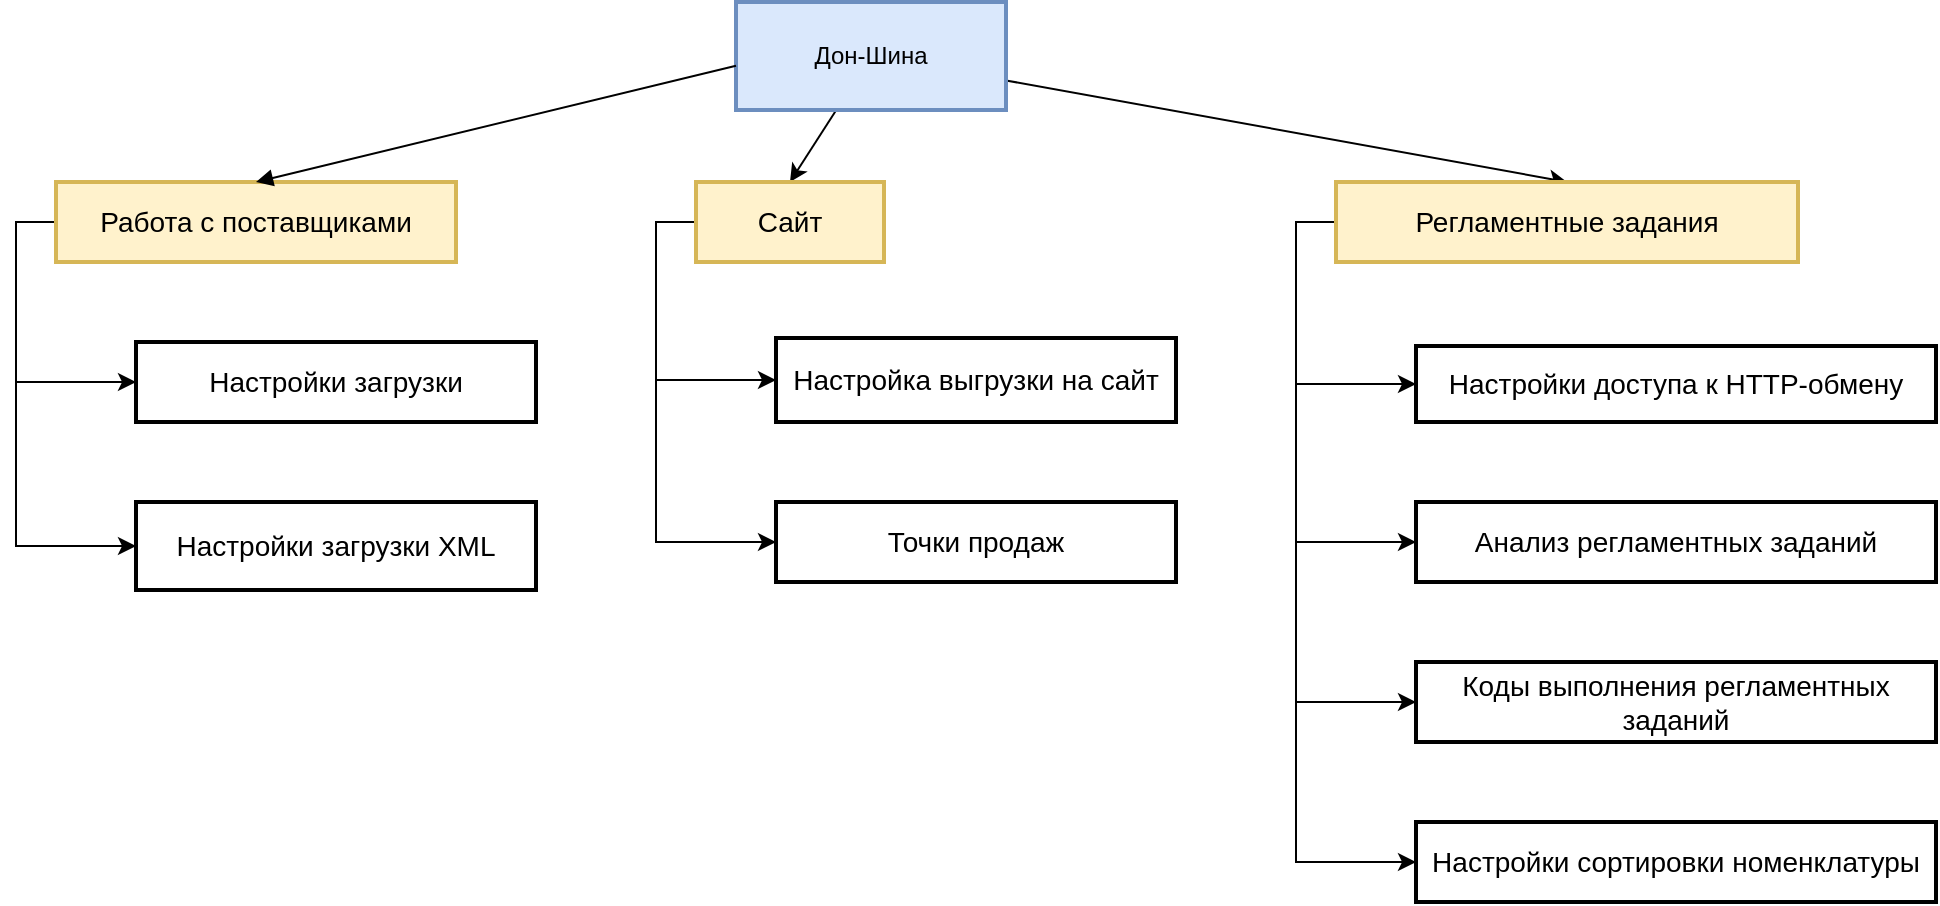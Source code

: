 <mxfile version="28.2.8" pages="2">
  <diagram name="Дон-Шина" id="wi7j1Zr6GvYFjA8v8w2t">
    <mxGraphModel dx="2199" dy="744" grid="1" gridSize="10" guides="1" tooltips="1" connect="1" arrows="1" fold="1" page="1" pageScale="1" pageWidth="827" pageHeight="1169" math="0" shadow="0">
      <root>
        <mxCell id="0" />
        <mxCell id="1" parent="0" />
        <mxCell id="RQQ3WJigJ5AB5Mvb7kZl-36" style="rounded=0;orthogonalLoop=1;jettySize=auto;html=1;entryX=0.5;entryY=0;entryDx=0;entryDy=0;" parent="1" source="RQQ3WJigJ5AB5Mvb7kZl-2" target="RQQ3WJigJ5AB5Mvb7kZl-5" edge="1">
          <mxGeometry relative="1" as="geometry" />
        </mxCell>
        <mxCell id="RQQ3WJigJ5AB5Mvb7kZl-37" style="rounded=0;orthogonalLoop=1;jettySize=auto;html=1;entryX=0.5;entryY=0;entryDx=0;entryDy=0;" parent="1" source="RQQ3WJigJ5AB5Mvb7kZl-2" target="RQQ3WJigJ5AB5Mvb7kZl-4" edge="1">
          <mxGeometry relative="1" as="geometry" />
        </mxCell>
        <mxCell id="RQQ3WJigJ5AB5Mvb7kZl-2" value="Дон-Шина" style="whiteSpace=wrap;strokeWidth=2;fillColor=#dae8fc;strokeColor=#6c8ebf;" parent="1" vertex="1">
          <mxGeometry x="-20" y="70" width="135" height="54" as="geometry" />
        </mxCell>
        <mxCell id="RQQ3WJigJ5AB5Mvb7kZl-28" style="edgeStyle=orthogonalEdgeStyle;rounded=0;orthogonalLoop=1;jettySize=auto;html=1;entryX=0;entryY=0.5;entryDx=0;entryDy=0;exitX=0;exitY=0.5;exitDx=0;exitDy=0;" parent="1" source="RQQ3WJigJ5AB5Mvb7kZl-3" target="RQQ3WJigJ5AB5Mvb7kZl-6" edge="1">
          <mxGeometry relative="1" as="geometry" />
        </mxCell>
        <mxCell id="RQQ3WJigJ5AB5Mvb7kZl-29" style="edgeStyle=orthogonalEdgeStyle;rounded=0;orthogonalLoop=1;jettySize=auto;html=1;entryX=0;entryY=0.5;entryDx=0;entryDy=0;exitX=0;exitY=0.5;exitDx=0;exitDy=0;" parent="1" source="RQQ3WJigJ5AB5Mvb7kZl-3" target="RQQ3WJigJ5AB5Mvb7kZl-7" edge="1">
          <mxGeometry relative="1" as="geometry" />
        </mxCell>
        <UserObject label="Работа с поставщиками" link="data:page/id,d4vUXniRH21uh6J9dGe6" id="RQQ3WJigJ5AB5Mvb7kZl-3">
          <mxCell style="whiteSpace=wrap;strokeWidth=2;fillColor=#fff2cc;strokeColor=#d6b656;fontSize=14;" parent="1" vertex="1">
            <mxGeometry x="-360" y="160" width="200" height="40" as="geometry" />
          </mxCell>
        </UserObject>
        <mxCell id="RQQ3WJigJ5AB5Mvb7kZl-30" style="edgeStyle=orthogonalEdgeStyle;rounded=0;orthogonalLoop=1;jettySize=auto;html=1;entryX=0;entryY=0.5;entryDx=0;entryDy=0;exitX=0;exitY=0.5;exitDx=0;exitDy=0;" parent="1" source="RQQ3WJigJ5AB5Mvb7kZl-4" target="RQQ3WJigJ5AB5Mvb7kZl-8" edge="1">
          <mxGeometry relative="1" as="geometry" />
        </mxCell>
        <mxCell id="RQQ3WJigJ5AB5Mvb7kZl-31" style="edgeStyle=orthogonalEdgeStyle;rounded=0;orthogonalLoop=1;jettySize=auto;html=1;entryX=0;entryY=0.5;entryDx=0;entryDy=0;exitX=0;exitY=0.5;exitDx=0;exitDy=0;" parent="1" source="RQQ3WJigJ5AB5Mvb7kZl-4" target="RQQ3WJigJ5AB5Mvb7kZl-9" edge="1">
          <mxGeometry relative="1" as="geometry" />
        </mxCell>
        <mxCell id="RQQ3WJigJ5AB5Mvb7kZl-4" value="Сайт" style="whiteSpace=wrap;strokeWidth=2;fillColor=#fff2cc;strokeColor=#d6b656;fontSize=14;" parent="1" vertex="1">
          <mxGeometry x="-40" y="160" width="94" height="40" as="geometry" />
        </mxCell>
        <mxCell id="RQQ3WJigJ5AB5Mvb7kZl-32" style="edgeStyle=orthogonalEdgeStyle;rounded=0;orthogonalLoop=1;jettySize=auto;html=1;entryX=0;entryY=0.5;entryDx=0;entryDy=0;exitX=0;exitY=0.5;exitDx=0;exitDy=0;" parent="1" source="RQQ3WJigJ5AB5Mvb7kZl-5" target="RQQ3WJigJ5AB5Mvb7kZl-10" edge="1">
          <mxGeometry relative="1" as="geometry" />
        </mxCell>
        <mxCell id="RQQ3WJigJ5AB5Mvb7kZl-33" style="edgeStyle=orthogonalEdgeStyle;rounded=0;orthogonalLoop=1;jettySize=auto;html=1;entryX=0;entryY=0.5;entryDx=0;entryDy=0;exitX=0;exitY=0.5;exitDx=0;exitDy=0;" parent="1" source="RQQ3WJigJ5AB5Mvb7kZl-5" target="RQQ3WJigJ5AB5Mvb7kZl-11" edge="1">
          <mxGeometry relative="1" as="geometry" />
        </mxCell>
        <mxCell id="RQQ3WJigJ5AB5Mvb7kZl-34" style="edgeStyle=orthogonalEdgeStyle;rounded=0;orthogonalLoop=1;jettySize=auto;html=1;entryX=0;entryY=0.5;entryDx=0;entryDy=0;exitX=0;exitY=0.5;exitDx=0;exitDy=0;" parent="1" source="RQQ3WJigJ5AB5Mvb7kZl-5" target="RQQ3WJigJ5AB5Mvb7kZl-12" edge="1">
          <mxGeometry relative="1" as="geometry" />
        </mxCell>
        <mxCell id="RQQ3WJigJ5AB5Mvb7kZl-35" style="edgeStyle=orthogonalEdgeStyle;rounded=0;orthogonalLoop=1;jettySize=auto;html=1;entryX=0;entryY=0.5;entryDx=0;entryDy=0;exitX=0;exitY=0.5;exitDx=0;exitDy=0;" parent="1" source="RQQ3WJigJ5AB5Mvb7kZl-5" target="RQQ3WJigJ5AB5Mvb7kZl-13" edge="1">
          <mxGeometry relative="1" as="geometry" />
        </mxCell>
        <mxCell id="RQQ3WJigJ5AB5Mvb7kZl-5" value="Регламентные задания" style="whiteSpace=wrap;strokeWidth=2;fillColor=#fff2cc;strokeColor=#d6b656;fontSize=14;" parent="1" vertex="1">
          <mxGeometry x="280" y="160" width="231" height="40" as="geometry" />
        </mxCell>
        <mxCell id="RQQ3WJigJ5AB5Mvb7kZl-6" value="Настройки загрузки" style="whiteSpace=wrap;strokeWidth=2;fontSize=14;" parent="1" vertex="1">
          <mxGeometry x="-320" y="240" width="200" height="40" as="geometry" />
        </mxCell>
        <mxCell id="RQQ3WJigJ5AB5Mvb7kZl-7" value="Настройки загрузки XML" style="whiteSpace=wrap;strokeWidth=2;fontSize=14;" parent="1" vertex="1">
          <mxGeometry x="-320" y="320" width="200" height="44" as="geometry" />
        </mxCell>
        <mxCell id="RQQ3WJigJ5AB5Mvb7kZl-8" value="Настройка выгрузки на сайт" style="whiteSpace=wrap;strokeWidth=2;fontSize=14;" parent="1" vertex="1">
          <mxGeometry y="238" width="200" height="42" as="geometry" />
        </mxCell>
        <mxCell id="RQQ3WJigJ5AB5Mvb7kZl-9" value="Точки продаж" style="whiteSpace=wrap;strokeWidth=2;fontSize=14;" parent="1" vertex="1">
          <mxGeometry y="320" width="200" height="40" as="geometry" />
        </mxCell>
        <mxCell id="RQQ3WJigJ5AB5Mvb7kZl-10" value="Настройки доступа к HTTP-обмену" style="whiteSpace=wrap;strokeWidth=2;fontSize=14;" parent="1" vertex="1">
          <mxGeometry x="320" y="242" width="260" height="38" as="geometry" />
        </mxCell>
        <mxCell id="RQQ3WJigJ5AB5Mvb7kZl-11" value="Анализ регламентных заданий" style="whiteSpace=wrap;strokeWidth=2;fontSize=14;" parent="1" vertex="1">
          <mxGeometry x="320" y="320" width="260" height="40" as="geometry" />
        </mxCell>
        <mxCell id="RQQ3WJigJ5AB5Mvb7kZl-12" value="Коды выполнения регламентных заданий" style="whiteSpace=wrap;strokeWidth=2;fontSize=14;" parent="1" vertex="1">
          <mxGeometry x="320" y="400" width="260" height="40" as="geometry" />
        </mxCell>
        <mxCell id="RQQ3WJigJ5AB5Mvb7kZl-13" value="Настройки сортировки номенклатуры" style="whiteSpace=wrap;strokeWidth=2;fontSize=14;" parent="1" vertex="1">
          <mxGeometry x="320" y="480" width="260" height="40" as="geometry" />
        </mxCell>
        <mxCell id="RQQ3WJigJ5AB5Mvb7kZl-14" value="" style="startArrow=none;endArrow=block;exitX=0;exitY=0.59;entryX=0.5;entryY=0;rounded=0;" parent="1" source="RQQ3WJigJ5AB5Mvb7kZl-2" target="RQQ3WJigJ5AB5Mvb7kZl-3" edge="1">
          <mxGeometry relative="1" as="geometry" />
        </mxCell>
      </root>
    </mxGraphModel>
  </diagram>
  <diagram id="d4vUXniRH21uh6J9dGe6" name="Работа с поставщиками">
    <mxGraphModel dx="1307" dy="1878" grid="1" gridSize="17" guides="1" tooltips="1" connect="1" arrows="1" fold="1" page="1" pageScale="1" pageWidth="827" pageHeight="1169" math="0" shadow="0">
      <root>
        <mxCell id="0" />
        <mxCell id="1" parent="0" />
        <mxCell id="rTLj8T8jWH6znEM1Hh0g-1" value="Работа с поставщиками" style="whiteSpace=wrap;strokeWidth=2;fillColor=#fff2cc;strokeColor=#d6b656;fontSize=26;fontStyle=1" vertex="1" parent="1">
          <mxGeometry x="1688" y="-40" width="380" height="40" as="geometry" />
        </mxCell>
        <mxCell id="L4FFusNpEaRzpc_e0NBY-71" value="&lt;&lt;Справочник&gt;&gt;&#xa;НастройкиЗагрузки" style="swimlane;fontStyle=1;align=center;verticalAlign=top;childLayout=stackLayout;horizontal=1;startSize=39.097;horizontalStack=0;resizeParent=1;resizeParentMax=0;resizeLast=0;collapsible=0;marginBottom=0;" vertex="1" parent="1">
          <mxGeometry x="1280" y="102" width="403" height="806.097" as="geometry" />
        </mxCell>
        <mxCell id="L4FFusNpEaRzpc_e0NBY-72" value="+Склад: СправочникСсылка.Склады []" style="text;strokeColor=none;fillColor=none;align=left;verticalAlign=top;spacingLeft=4;spacingRight=4;overflow=hidden;rotatable=0;points=[[0,0.5],[1,0.5]];portConstraint=eastwest;" vertex="1" parent="L4FFusNpEaRzpc_e0NBY-71">
          <mxGeometry y="39.097" width="403" height="26" as="geometry" />
        </mxCell>
        <mxCell id="L4FFusNpEaRzpc_e0NBY-73" value="+НазваниеЛиста: Строка []" style="text;strokeColor=none;fillColor=none;align=left;verticalAlign=top;spacingLeft=4;spacingRight=4;overflow=hidden;rotatable=0;points=[[0,0.5],[1,0.5]];portConstraint=eastwest;" vertex="1" parent="L4FFusNpEaRzpc_e0NBY-71">
          <mxGeometry y="65.097" width="403" height="26" as="geometry" />
        </mxCell>
        <mxCell id="L4FFusNpEaRzpc_e0NBY-74" value="+НомерПервойСтроки: Строка, Число []" style="text;strokeColor=none;fillColor=none;align=left;verticalAlign=top;spacingLeft=4;spacingRight=4;overflow=hidden;rotatable=0;points=[[0,0.5],[1,0.5]];portConstraint=eastwest;" vertex="1" parent="L4FFusNpEaRzpc_e0NBY-71">
          <mxGeometry y="91.097" width="403" height="26" as="geometry" />
        </mxCell>
        <mxCell id="L4FFusNpEaRzpc_e0NBY-75" value="+Поставщик: СправочникСсылка.Партнеры []" style="text;strokeColor=none;fillColor=none;align=left;verticalAlign=top;spacingLeft=4;spacingRight=4;overflow=hidden;rotatable=0;points=[[0,0.5],[1,0.5]];portConstraint=eastwest;" vertex="1" parent="L4FFusNpEaRzpc_e0NBY-71">
          <mxGeometry y="117.097" width="403" height="26" as="geometry" />
        </mxCell>
        <mxCell id="L4FFusNpEaRzpc_e0NBY-76" value="+ПроцентКомиссии: Число []" style="text;strokeColor=none;fillColor=none;align=left;verticalAlign=top;spacingLeft=4;spacingRight=4;overflow=hidden;rotatable=0;points=[[0,0.5],[1,0.5]];portConstraint=eastwest;" vertex="1" parent="L4FFusNpEaRzpc_e0NBY-71">
          <mxGeometry y="143.097" width="403" height="26" as="geometry" />
        </mxCell>
        <mxCell id="L4FFusNpEaRzpc_e0NBY-77" value="+ПроцентНаценки: Число []" style="text;strokeColor=none;fillColor=none;align=left;verticalAlign=top;spacingLeft=4;spacingRight=4;overflow=hidden;rotatable=0;points=[[0,0.5],[1,0.5]];portConstraint=eastwest;" vertex="1" parent="L4FFusNpEaRzpc_e0NBY-71">
          <mxGeometry y="169.097" width="403" height="26" as="geometry" />
        </mxCell>
        <mxCell id="L4FFusNpEaRzpc_e0NBY-78" value="+НаименованиеК: Строка, Число []" style="text;strokeColor=none;fillColor=none;align=left;verticalAlign=top;spacingLeft=4;spacingRight=4;overflow=hidden;rotatable=0;points=[[0,0.5],[1,0.5]];portConstraint=eastwest;" vertex="1" parent="L4FFusNpEaRzpc_e0NBY-71">
          <mxGeometry y="195.097" width="403" height="26" as="geometry" />
        </mxCell>
        <mxCell id="L4FFusNpEaRzpc_e0NBY-79" value="+КодПоставщика: Строка, Число []" style="text;strokeColor=none;fillColor=none;align=left;verticalAlign=top;spacingLeft=4;spacingRight=4;overflow=hidden;rotatable=0;points=[[0,0.5],[1,0.5]];portConstraint=eastwest;" vertex="1" parent="L4FFusNpEaRzpc_e0NBY-71">
          <mxGeometry y="221.097" width="403" height="26" as="geometry" />
        </mxCell>
        <mxCell id="L4FFusNpEaRzpc_e0NBY-80" value="+ЕдИзмерения: Строка, Число []" style="text;strokeColor=none;fillColor=none;align=left;verticalAlign=top;spacingLeft=4;spacingRight=4;overflow=hidden;rotatable=0;points=[[0,0.5],[1,0.5]];portConstraint=eastwest;" vertex="1" parent="L4FFusNpEaRzpc_e0NBY-71">
          <mxGeometry y="247.097" width="403" height="26" as="geometry" />
        </mxCell>
        <mxCell id="L4FFusNpEaRzpc_e0NBY-81" value="+Остатки: Строка, Число []" style="text;strokeColor=none;fillColor=none;align=left;verticalAlign=top;spacingLeft=4;spacingRight=4;overflow=hidden;rotatable=0;points=[[0,0.5],[1,0.5]];portConstraint=eastwest;" vertex="1" parent="L4FFusNpEaRzpc_e0NBY-71">
          <mxGeometry y="273.097" width="403" height="26" as="geometry" />
        </mxCell>
        <mxCell id="L4FFusNpEaRzpc_e0NBY-82" value="+Цены: Строка, Число []" style="text;strokeColor=none;fillColor=none;align=left;verticalAlign=top;spacingLeft=4;spacingRight=4;overflow=hidden;rotatable=0;points=[[0,0.5],[1,0.5]];portConstraint=eastwest;" vertex="1" parent="L4FFusNpEaRzpc_e0NBY-71">
          <mxGeometry y="299.097" width="403" height="26" as="geometry" />
        </mxCell>
        <mxCell id="L4FFusNpEaRzpc_e0NBY-83" value="+Диски: Булево []" style="text;strokeColor=none;fillColor=none;align=left;verticalAlign=top;spacingLeft=4;spacingRight=4;overflow=hidden;rotatable=0;points=[[0,0.5],[1,0.5]];portConstraint=eastwest;" vertex="1" parent="L4FFusNpEaRzpc_e0NBY-71">
          <mxGeometry y="325.097" width="403" height="26" as="geometry" />
        </mxCell>
        <mxCell id="L4FFusNpEaRzpc_e0NBY-84" value="+ВариантКомиссии: Вариант комиссии []" style="text;strokeColor=none;fillColor=none;align=left;verticalAlign=top;spacingLeft=4;spacingRight=4;overflow=hidden;rotatable=0;points=[[0,0.5],[1,0.5]];portConstraint=eastwest;" vertex="1" parent="L4FFusNpEaRzpc_e0NBY-71">
          <mxGeometry y="351.097" width="403" height="26" as="geometry" />
        </mxCell>
        <mxCell id="L4FFusNpEaRzpc_e0NBY-85" value="+СобиратьНазвание: Булево []" style="text;strokeColor=none;fillColor=none;align=left;verticalAlign=top;spacingLeft=4;spacingRight=4;overflow=hidden;rotatable=0;points=[[0,0.5],[1,0.5]];portConstraint=eastwest;" vertex="1" parent="L4FFusNpEaRzpc_e0NBY-71">
          <mxGeometry y="377.097" width="403" height="26" as="geometry" />
        </mxCell>
        <mxCell id="L4FFusNpEaRzpc_e0NBY-86" value="+ВидНоменклатуры: СправочникСсылка.ВидыНоменклатуры []" style="text;strokeColor=none;fillColor=none;align=left;verticalAlign=top;spacingLeft=4;spacingRight=4;overflow=hidden;rotatable=0;points=[[0,0.5],[1,0.5]];portConstraint=eastwest;" vertex="1" parent="L4FFusNpEaRzpc_e0NBY-71">
          <mxGeometry y="403.097" width="403" height="26" as="geometry" />
        </mxCell>
        <mxCell id="L4FFusNpEaRzpc_e0NBY-87" value="+КодПроизводителя: Строка, Число []" style="text;strokeColor=none;fillColor=none;align=left;verticalAlign=top;spacingLeft=4;spacingRight=4;overflow=hidden;rotatable=0;points=[[0,0.5],[1,0.5]];portConstraint=eastwest;" vertex="1" parent="L4FFusNpEaRzpc_e0NBY-71">
          <mxGeometry y="429.097" width="403" height="26" as="geometry" />
        </mxCell>
        <mxCell id="L4FFusNpEaRzpc_e0NBY-88" value="+ЦеныР: Строка, Число []" style="text;strokeColor=none;fillColor=none;align=left;verticalAlign=top;spacingLeft=4;spacingRight=4;overflow=hidden;rotatable=0;points=[[0,0.5],[1,0.5]];portConstraint=eastwest;" vertex="1" parent="L4FFusNpEaRzpc_e0NBY-71">
          <mxGeometry y="455.097" width="403" height="26" as="geometry" />
        </mxCell>
        <mxCell id="L4FFusNpEaRzpc_e0NBY-89" value="+Артикул: Строка, Число []" style="text;strokeColor=none;fillColor=none;align=left;verticalAlign=top;spacingLeft=4;spacingRight=4;overflow=hidden;rotatable=0;points=[[0,0.5],[1,0.5]];portConstraint=eastwest;" vertex="1" parent="L4FFusNpEaRzpc_e0NBY-71">
          <mxGeometry y="481.097" width="403" height="26" as="geometry" />
        </mxCell>
        <mxCell id="L4FFusNpEaRzpc_e0NBY-90" value="+СсылкаНаФайл: Строка []" style="text;strokeColor=none;fillColor=none;align=left;verticalAlign=top;spacingLeft=4;spacingRight=4;overflow=hidden;rotatable=0;points=[[0,0.5],[1,0.5]];portConstraint=eastwest;" vertex="1" parent="L4FFusNpEaRzpc_e0NBY-71">
          <mxGeometry y="507.097" width="403" height="26" as="geometry" />
        </mxCell>
        <mxCell id="L4FFusNpEaRzpc_e0NBY-91" value="+КаталогХраненияФайла: Строка []" style="text;strokeColor=none;fillColor=none;align=left;verticalAlign=top;spacingLeft=4;spacingRight=4;overflow=hidden;rotatable=0;points=[[0,0.5],[1,0.5]];portConstraint=eastwest;" vertex="1" parent="L4FFusNpEaRzpc_e0NBY-71">
          <mxGeometry y="533.097" width="403" height="26" as="geometry" />
        </mxCell>
        <mxCell id="L4FFusNpEaRzpc_e0NBY-92" value="+АдресFTP: Строка []" style="text;strokeColor=none;fillColor=none;align=left;verticalAlign=top;spacingLeft=4;spacingRight=4;overflow=hidden;rotatable=0;points=[[0,0.5],[1,0.5]];portConstraint=eastwest;" vertex="1" parent="L4FFusNpEaRzpc_e0NBY-71">
          <mxGeometry y="559.097" width="403" height="26" as="geometry" />
        </mxCell>
        <mxCell id="L4FFusNpEaRzpc_e0NBY-93" value="+ЛогинFTP: Строка []" style="text;strokeColor=none;fillColor=none;align=left;verticalAlign=top;spacingLeft=4;spacingRight=4;overflow=hidden;rotatable=0;points=[[0,0.5],[1,0.5]];portConstraint=eastwest;" vertex="1" parent="L4FFusNpEaRzpc_e0NBY-71">
          <mxGeometry y="585.097" width="403" height="26" as="geometry" />
        </mxCell>
        <mxCell id="L4FFusNpEaRzpc_e0NBY-94" value="+ПарольFTP: Строка []" style="text;strokeColor=none;fillColor=none;align=left;verticalAlign=top;spacingLeft=4;spacingRight=4;overflow=hidden;rotatable=0;points=[[0,0.5],[1,0.5]];portConstraint=eastwest;" vertex="1" parent="L4FFusNpEaRzpc_e0NBY-71">
          <mxGeometry y="611.097" width="403" height="26" as="geometry" />
        </mxCell>
        <mxCell id="L4FFusNpEaRzpc_e0NBY-95" value="+Excel: Число []" style="text;strokeColor=none;fillColor=none;align=left;verticalAlign=top;spacingLeft=4;spacingRight=4;overflow=hidden;rotatable=0;points=[[0,0.5],[1,0.5]];portConstraint=eastwest;" vertex="1" parent="L4FFusNpEaRzpc_e0NBY-71">
          <mxGeometry y="637.097" width="403" height="26" as="geometry" />
        </mxCell>
        <mxCell id="L4FFusNpEaRzpc_e0NBY-96" value="+ИДПарсера: Строка []" style="text;strokeColor=none;fillColor=none;align=left;verticalAlign=top;spacingLeft=4;spacingRight=4;overflow=hidden;rotatable=0;points=[[0,0.5],[1,0.5]];portConstraint=eastwest;" vertex="1" parent="L4FFusNpEaRzpc_e0NBY-71">
          <mxGeometry y="663.097" width="403" height="26" as="geometry" />
        </mxCell>
        <mxCell id="L4FFusNpEaRzpc_e0NBY-97" value="+ШтрихКод: Число []" style="text;strokeColor=none;fillColor=none;align=left;verticalAlign=top;spacingLeft=4;spacingRight=4;overflow=hidden;rotatable=0;points=[[0,0.5],[1,0.5]];portConstraint=eastwest;" vertex="1" parent="L4FFusNpEaRzpc_e0NBY-71">
          <mxGeometry y="689.097" width="403" height="26" as="geometry" />
        </mxCell>
        <mxCell id="L4FFusNpEaRzpc_e0NBY-98" value="+ЧастотаЗагрузкиВДнях: Число []" style="text;strokeColor=none;fillColor=none;align=left;verticalAlign=top;spacingLeft=4;spacingRight=4;overflow=hidden;rotatable=0;points=[[0,0.5],[1,0.5]];portConstraint=eastwest;" vertex="1" parent="L4FFusNpEaRzpc_e0NBY-71">
          <mxGeometry y="715.097" width="403" height="26" as="geometry" />
        </mxCell>
        <mxCell id="L4FFusNpEaRzpc_e0NBY-99" value="+Активный: Булево []" style="text;strokeColor=none;fillColor=none;align=left;verticalAlign=top;spacingLeft=4;spacingRight=4;overflow=hidden;rotatable=0;points=[[0,0.5],[1,0.5]];portConstraint=eastwest;" vertex="1" parent="L4FFusNpEaRzpc_e0NBY-71">
          <mxGeometry y="741.097" width="403" height="26" as="geometry" />
        </mxCell>
        <mxCell id="L4FFusNpEaRzpc_e0NBY-100" value="+ПроцентМинимальноеНаценкиПриСравнении: Число []" style="text;strokeColor=none;fillColor=none;align=left;verticalAlign=top;spacingLeft=4;spacingRight=4;overflow=hidden;rotatable=0;points=[[0,0.5],[1,0.5]];portConstraint=eastwest;" vertex="1" parent="L4FFusNpEaRzpc_e0NBY-71">
          <mxGeometry y="767.097" width="403" height="26" as="geometry" />
        </mxCell>
        <mxCell id="L4FFusNpEaRzpc_e0NBY-101" style="line;strokeWidth=1;fillColor=none;align=left;verticalAlign=middle;spacingTop=-1;spacingLeft=3;spacingRight=3;rotatable=0;labelPosition=right;points=[];portConstraint=eastwest;strokeColor=inherit;" vertex="1" parent="L4FFusNpEaRzpc_e0NBY-71">
          <mxGeometry y="793.097" width="403" height="13" as="geometry" />
        </mxCell>
        <mxCell id="L4FFusNpEaRzpc_e0NBY-102" value="&lt;&lt;ТабличнаяЧасть&gt;&gt;&#xa;Колонки" style="swimlane;fontStyle=1;align=center;verticalAlign=top;childLayout=stackLayout;horizontal=1;startSize=52;horizontalStack=0;resizeParent=1;resizeParentMax=0;resizeLast=0;collapsible=0;marginBottom=0;" vertex="1" parent="1">
          <mxGeometry x="357" y="1003" width="731" height="209" as="geometry" />
        </mxCell>
        <mxCell id="L4FFusNpEaRzpc_e0NBY-103" value="+Свойство: ПланВидовХарактеристикСсылка.ДополнительныеРеквизитыИСведения []" style="text;strokeColor=none;fillColor=none;align=left;verticalAlign=top;spacingLeft=4;spacingRight=4;overflow=hidden;rotatable=0;points=[[0,0.5],[1,0.5]];portConstraint=eastwest;" vertex="1" parent="L4FFusNpEaRzpc_e0NBY-102">
          <mxGeometry y="52" width="731" height="35" as="geometry" />
        </mxCell>
        <mxCell id="L4FFusNpEaRzpc_e0NBY-104" value="+НомерКолонки: Строка, Число []" style="text;strokeColor=none;fillColor=none;align=left;verticalAlign=top;spacingLeft=4;spacingRight=4;overflow=hidden;rotatable=0;points=[[0,0.5],[1,0.5]];portConstraint=eastwest;" vertex="1" parent="L4FFusNpEaRzpc_e0NBY-102">
          <mxGeometry y="87" width="731" height="35" as="geometry" />
        </mxCell>
        <mxCell id="L4FFusNpEaRzpc_e0NBY-105" value="+РегулярноеВыражение: Строка []" style="text;strokeColor=none;fillColor=none;align=left;verticalAlign=top;spacingLeft=4;spacingRight=4;overflow=hidden;rotatable=0;points=[[0,0.5],[1,0.5]];portConstraint=eastwest;" vertex="1" parent="L4FFusNpEaRzpc_e0NBY-102">
          <mxGeometry y="122" width="731" height="35" as="geometry" />
        </mxCell>
        <mxCell id="L4FFusNpEaRzpc_e0NBY-106" value="+Обработка: Строка []" style="text;strokeColor=none;fillColor=none;align=left;verticalAlign=top;spacingLeft=4;spacingRight=4;overflow=hidden;rotatable=0;points=[[0,0.5],[1,0.5]];portConstraint=eastwest;" vertex="1" parent="L4FFusNpEaRzpc_e0NBY-102">
          <mxGeometry y="157" width="731" height="35" as="geometry" />
        </mxCell>
        <mxCell id="L4FFusNpEaRzpc_e0NBY-107" style="line;strokeWidth=1;fillColor=none;align=left;verticalAlign=middle;spacingTop=-1;spacingLeft=3;spacingRight=3;rotatable=0;labelPosition=right;points=[];portConstraint=eastwest;strokeColor=inherit;" vertex="1" parent="L4FFusNpEaRzpc_e0NBY-102">
          <mxGeometry y="192" width="731" height="17" as="geometry" />
        </mxCell>
        <mxCell id="L4FFusNpEaRzpc_e0NBY-108" value="&lt;&lt;ТабличнаяЧасть&gt;&gt;&#xa;ТипыЦен" style="swimlane;fontStyle=1;align=center;verticalAlign=top;childLayout=stackLayout;horizontal=1;startSize=49.714;horizontalStack=0;resizeParent=1;resizeParentMax=0;resizeLast=0;collapsible=0;marginBottom=0;" vertex="1" parent="1">
          <mxGeometry x="1138" y="991" width="408" height="231.714" as="geometry" />
        </mxCell>
        <mxCell id="L4FFusNpEaRzpc_e0NBY-109" value="+ТипЦены: СправочникСсылка.ВидыЦен []" style="text;strokeColor=none;fillColor=none;align=left;verticalAlign=top;spacingLeft=4;spacingRight=4;overflow=hidden;rotatable=0;points=[[0,0.5],[1,0.5]];portConstraint=eastwest;" vertex="1" parent="L4FFusNpEaRzpc_e0NBY-108">
          <mxGeometry y="49.714" width="408" height="33" as="geometry" />
        </mxCell>
        <mxCell id="L4FFusNpEaRzpc_e0NBY-110" value="+ПроцентНаценки: Число []" style="text;strokeColor=none;fillColor=none;align=left;verticalAlign=top;spacingLeft=4;spacingRight=4;overflow=hidden;rotatable=0;points=[[0,0.5],[1,0.5]];portConstraint=eastwest;" vertex="1" parent="L4FFusNpEaRzpc_e0NBY-108">
          <mxGeometry y="82.714" width="408" height="33" as="geometry" />
        </mxCell>
        <mxCell id="L4FFusNpEaRzpc_e0NBY-111" value="+МинимальнаСуммаНаценки: Число []" style="text;strokeColor=none;fillColor=none;align=left;verticalAlign=top;spacingLeft=4;spacingRight=4;overflow=hidden;rotatable=0;points=[[0,0.5],[1,0.5]];portConstraint=eastwest;" vertex="1" parent="L4FFusNpEaRzpc_e0NBY-108">
          <mxGeometry y="115.714" width="408" height="33" as="geometry" />
        </mxCell>
        <mxCell id="L4FFusNpEaRzpc_e0NBY-112" value="+РРЦ: Булево []" style="text;strokeColor=none;fillColor=none;align=left;verticalAlign=top;spacingLeft=4;spacingRight=4;overflow=hidden;rotatable=0;points=[[0,0.5],[1,0.5]];portConstraint=eastwest;" vertex="1" parent="L4FFusNpEaRzpc_e0NBY-108">
          <mxGeometry y="148.714" width="408" height="33" as="geometry" />
        </mxCell>
        <mxCell id="L4FFusNpEaRzpc_e0NBY-113" value="+Колонка: Число []" style="text;strokeColor=none;fillColor=none;align=left;verticalAlign=top;spacingLeft=4;spacingRight=4;overflow=hidden;rotatable=0;points=[[0,0.5],[1,0.5]];portConstraint=eastwest;" vertex="1" parent="L4FFusNpEaRzpc_e0NBY-108">
          <mxGeometry y="181.714" width="408" height="33" as="geometry" />
        </mxCell>
        <mxCell id="L4FFusNpEaRzpc_e0NBY-114" style="line;strokeWidth=1;fillColor=none;align=left;verticalAlign=middle;spacingTop=-1;spacingLeft=3;spacingRight=3;rotatable=0;labelPosition=right;points=[];portConstraint=eastwest;strokeColor=inherit;" vertex="1" parent="L4FFusNpEaRzpc_e0NBY-108">
          <mxGeometry y="214.714" width="408" height="17" as="geometry" />
        </mxCell>
        <mxCell id="L4FFusNpEaRzpc_e0NBY-115" value="&lt;&lt;ТабличнаяЧасть&gt;&gt;&#xa;Склады" style="swimlane;fontStyle=1;align=center;verticalAlign=top;childLayout=stackLayout;horizontal=1;startSize=68;horizontalStack=0;resizeParent=1;resizeParentMax=0;resizeLast=0;collapsible=0;marginBottom=0;" vertex="1" parent="1">
          <mxGeometry x="1596" y="1039" width="374" height="136" as="geometry" />
        </mxCell>
        <mxCell id="L4FFusNpEaRzpc_e0NBY-116" value="+Склад: СправочникСсылка.Склады []" style="text;strokeColor=none;fillColor=none;align=left;verticalAlign=top;spacingLeft=4;spacingRight=4;overflow=hidden;rotatable=0;points=[[0,0.5],[1,0.5]];portConstraint=eastwest;" vertex="1" parent="L4FFusNpEaRzpc_e0NBY-115">
          <mxGeometry y="68" width="374" height="45" as="geometry" />
        </mxCell>
        <mxCell id="L4FFusNpEaRzpc_e0NBY-117" style="line;strokeWidth=1;fillColor=none;align=left;verticalAlign=middle;spacingTop=-1;spacingLeft=3;spacingRight=3;rotatable=0;labelPosition=right;points=[];portConstraint=eastwest;strokeColor=inherit;" vertex="1" parent="L4FFusNpEaRzpc_e0NBY-115">
          <mxGeometry y="113" width="374" height="23" as="geometry" />
        </mxCell>
        <mxCell id="L4FFusNpEaRzpc_e0NBY-118" value="&lt;&lt;ТабличнаяЧасть&gt;&gt;&#xa;ШаблоныЗагрузкиДляСравнения" style="swimlane;fontStyle=1;align=center;verticalAlign=top;childLayout=stackLayout;horizontal=1;startSize=71;horizontalStack=0;resizeParent=1;resizeParentMax=0;resizeLast=0;collapsible=0;marginBottom=0;" vertex="1" parent="1">
          <mxGeometry x="2020" y="1036" width="661" height="126" as="geometry" />
        </mxCell>
        <mxCell id="L4FFusNpEaRzpc_e0NBY-119" style="line;strokeWidth=1;fillColor=none;align=left;verticalAlign=middle;spacingTop=-1;spacingLeft=3;spacingRight=3;rotatable=0;labelPosition=right;points=[];portConstraint=eastwest;strokeColor=inherit;" vertex="1" parent="L4FFusNpEaRzpc_e0NBY-118">
          <mxGeometry y="71" width="661" height="8" as="geometry" />
        </mxCell>
        <mxCell id="L4FFusNpEaRzpc_e0NBY-120" value="+Шаблон: Настройки загрузки, Шаблон настройки загрузки(XML) : []" style="text;strokeColor=none;fillColor=none;align=left;verticalAlign=top;spacingLeft=4;spacingRight=4;overflow=hidden;rotatable=0;points=[[0,0.5],[1,0.5]];portConstraint=eastwest;" vertex="1" parent="L4FFusNpEaRzpc_e0NBY-118">
          <mxGeometry y="79" width="661" height="47" as="geometry" />
        </mxCell>
        <mxCell id="L4FFusNpEaRzpc_e0NBY-121" value="содержит" style="curved=1;startArrow=none;endArrow=open;endSize=12;exitX=0;exitY=0.68;entryX=0.5;entryY=0;rounded=0;" edge="1" parent="1" source="L4FFusNpEaRzpc_e0NBY-71" target="L4FFusNpEaRzpc_e0NBY-102">
          <mxGeometry relative="1" as="geometry">
            <Array as="points">
              <mxPoint x="722" y="955" />
            </Array>
          </mxGeometry>
        </mxCell>
        <mxCell id="L4FFusNpEaRzpc_e0NBY-122" value="1" style="edgeLabel;resizable=0;labelBackgroundColor=none;fontSize=12;align=left;verticalAlign=bottom;" vertex="1" parent="L4FFusNpEaRzpc_e0NBY-121">
          <mxGeometry x="1" relative="1" as="geometry" />
        </mxCell>
        <mxCell id="L4FFusNpEaRzpc_e0NBY-123" value="содержит" style="curved=1;startArrow=none;endArrow=open;endSize=12;exitX=0.14;exitY=1;entryX=0.5;entryY=0;rounded=0;" edge="1" parent="1" source="L4FFusNpEaRzpc_e0NBY-71" target="L4FFusNpEaRzpc_e0NBY-108">
          <mxGeometry relative="1" as="geometry">
            <Array as="points">
              <mxPoint x="1342" y="955" />
            </Array>
          </mxGeometry>
        </mxCell>
        <mxCell id="L4FFusNpEaRzpc_e0NBY-124" value="1" style="edgeLabel;resizable=0;labelBackgroundColor=none;fontSize=12;align=left;verticalAlign=bottom;" vertex="1" parent="L4FFusNpEaRzpc_e0NBY-123">
          <mxGeometry x="1" relative="1" as="geometry" />
        </mxCell>
        <mxCell id="L4FFusNpEaRzpc_e0NBY-125" value="содержит" style="curved=1;startArrow=none;endArrow=open;endSize=12;exitX=0.86;exitY=1;entryX=0.5;entryY=0;rounded=0;" edge="1" parent="1" source="L4FFusNpEaRzpc_e0NBY-71" target="L4FFusNpEaRzpc_e0NBY-115">
          <mxGeometry relative="1" as="geometry">
            <Array as="points">
              <mxPoint x="1783" y="955" />
            </Array>
          </mxGeometry>
        </mxCell>
        <mxCell id="L4FFusNpEaRzpc_e0NBY-126" value="1" style="edgeLabel;resizable=0;labelBackgroundColor=none;fontSize=12;align=left;verticalAlign=bottom;" vertex="1" parent="L4FFusNpEaRzpc_e0NBY-125">
          <mxGeometry x="1" relative="1" as="geometry" />
        </mxCell>
        <mxCell id="L4FFusNpEaRzpc_e0NBY-127" value="содержит" style="curved=1;startArrow=none;endArrow=open;endSize=12;exitX=1;exitY=0.69;entryX=0.5;entryY=0;rounded=0;" edge="1" parent="1" source="L4FFusNpEaRzpc_e0NBY-71" target="L4FFusNpEaRzpc_e0NBY-118">
          <mxGeometry relative="1" as="geometry">
            <Array as="points">
              <mxPoint x="2351" y="955" />
            </Array>
          </mxGeometry>
        </mxCell>
        <mxCell id="L4FFusNpEaRzpc_e0NBY-128" value="1" style="edgeLabel;resizable=0;labelBackgroundColor=none;fontSize=12;align=right;verticalAlign=bottom;" vertex="1" parent="L4FFusNpEaRzpc_e0NBY-127">
          <mxGeometry x="1" relative="1" as="geometry" />
        </mxCell>
        <mxCell id="L4FFusNpEaRzpc_e0NBY-129" value="&lt;&lt;Справочник&gt;&gt;&#xa;НастройкиЗагрузкиXML" style="swimlane;fontStyle=1;align=center;verticalAlign=top;childLayout=stackLayout;horizontal=1;startSize=42.4;horizontalStack=0;resizeParent=1;resizeParentMax=0;resizeLast=0;collapsible=0;marginBottom=0;" vertex="1" parent="1">
          <mxGeometry x="2699" y="102" width="694" height="420.4" as="geometry" />
        </mxCell>
        <mxCell id="L4FFusNpEaRzpc_e0NBY-130" value="+ОбработкаЗагрузки: Строка []" style="text;strokeColor=none;fillColor=none;align=left;verticalAlign=top;spacingLeft=4;spacingRight=4;overflow=hidden;rotatable=0;points=[[0,0.5],[1,0.5]];portConstraint=eastwest;" vertex="1" parent="L4FFusNpEaRzpc_e0NBY-129">
          <mxGeometry y="42.4" width="694" height="28" as="geometry" />
        </mxCell>
        <mxCell id="L4FFusNpEaRzpc_e0NBY-131" value="+Поставщик: СправочникСсылка.Партнеры []" style="text;strokeColor=none;fillColor=none;align=left;verticalAlign=top;spacingLeft=4;spacingRight=4;overflow=hidden;rotatable=0;points=[[0,0.5],[1,0.5]];portConstraint=eastwest;" vertex="1" parent="L4FFusNpEaRzpc_e0NBY-129">
          <mxGeometry y="70.4" width="694" height="28" as="geometry" />
        </mxCell>
        <mxCell id="L4FFusNpEaRzpc_e0NBY-132" value="+ВидТранспорта: ПеречислениеСсылка.ВидыТранспортаСообщенийОбмена []" style="text;strokeColor=none;fillColor=none;align=left;verticalAlign=top;spacingLeft=4;spacingRight=4;overflow=hidden;rotatable=0;points=[[0,0.5],[1,0.5]];portConstraint=eastwest;" vertex="1" parent="L4FFusNpEaRzpc_e0NBY-129">
          <mxGeometry y="98.4" width="694" height="28" as="geometry" />
        </mxCell>
        <mxCell id="L4FFusNpEaRzpc_e0NBY-133" value="+Адрес: Строка []" style="text;strokeColor=none;fillColor=none;align=left;verticalAlign=top;spacingLeft=4;spacingRight=4;overflow=hidden;rotatable=0;points=[[0,0.5],[1,0.5]];portConstraint=eastwest;" vertex="1" parent="L4FFusNpEaRzpc_e0NBY-129">
          <mxGeometry y="126.4" width="694" height="28" as="geometry" />
        </mxCell>
        <mxCell id="L4FFusNpEaRzpc_e0NBY-134" value="+Логин: Строка []" style="text;strokeColor=none;fillColor=none;align=left;verticalAlign=top;spacingLeft=4;spacingRight=4;overflow=hidden;rotatable=0;points=[[0,0.5],[1,0.5]];portConstraint=eastwest;" vertex="1" parent="L4FFusNpEaRzpc_e0NBY-129">
          <mxGeometry y="154.4" width="694" height="28" as="geometry" />
        </mxCell>
        <mxCell id="L4FFusNpEaRzpc_e0NBY-135" value="+Пароль: Строка []" style="text;strokeColor=none;fillColor=none;align=left;verticalAlign=top;spacingLeft=4;spacingRight=4;overflow=hidden;rotatable=0;points=[[0,0.5],[1,0.5]];portConstraint=eastwest;" vertex="1" parent="L4FFusNpEaRzpc_e0NBY-129">
          <mxGeometry y="182.4" width="694" height="28" as="geometry" />
        </mxCell>
        <mxCell id="L4FFusNpEaRzpc_e0NBY-136" value="+ИмяФайла: Строка []" style="text;strokeColor=none;fillColor=none;align=left;verticalAlign=top;spacingLeft=4;spacingRight=4;overflow=hidden;rotatable=0;points=[[0,0.5],[1,0.5]];portConstraint=eastwest;" vertex="1" parent="L4FFusNpEaRzpc_e0NBY-129">
          <mxGeometry y="210.4" width="694" height="28" as="geometry" />
        </mxCell>
        <mxCell id="L4FFusNpEaRzpc_e0NBY-137" value="+КаталогХраненияВФайле: Строка []" style="text;strokeColor=none;fillColor=none;align=left;verticalAlign=top;spacingLeft=4;spacingRight=4;overflow=hidden;rotatable=0;points=[[0,0.5],[1,0.5]];portConstraint=eastwest;" vertex="1" parent="L4FFusNpEaRzpc_e0NBY-129">
          <mxGeometry y="238.4" width="694" height="28" as="geometry" />
        </mxCell>
        <mxCell id="L4FFusNpEaRzpc_e0NBY-138" value="+Склад: СправочникСсылка.Склады []" style="text;strokeColor=none;fillColor=none;align=left;verticalAlign=top;spacingLeft=4;spacingRight=4;overflow=hidden;rotatable=0;points=[[0,0.5],[1,0.5]];portConstraint=eastwest;" vertex="1" parent="L4FFusNpEaRzpc_e0NBY-129">
          <mxGeometry y="266.4" width="694" height="28" as="geometry" />
        </mxCell>
        <mxCell id="L4FFusNpEaRzpc_e0NBY-139" value="+ВариантКомиссии: Вариант комиссии []" style="text;strokeColor=none;fillColor=none;align=left;verticalAlign=top;spacingLeft=4;spacingRight=4;overflow=hidden;rotatable=0;points=[[0,0.5],[1,0.5]];portConstraint=eastwest;" vertex="1" parent="L4FFusNpEaRzpc_e0NBY-129">
          <mxGeometry y="294.4" width="694" height="28" as="geometry" />
        </mxCell>
        <mxCell id="L4FFusNpEaRzpc_e0NBY-140" value="+Диски: Булево []" style="text;strokeColor=none;fillColor=none;align=left;verticalAlign=top;spacingLeft=4;spacingRight=4;overflow=hidden;rotatable=0;points=[[0,0.5],[1,0.5]];portConstraint=eastwest;" vertex="1" parent="L4FFusNpEaRzpc_e0NBY-129">
          <mxGeometry y="322.4" width="694" height="28" as="geometry" />
        </mxCell>
        <mxCell id="L4FFusNpEaRzpc_e0NBY-141" value="+ВидНоменклатуры: СправочникСсылка.ВидыНоменклатуры []" style="text;strokeColor=none;fillColor=none;align=left;verticalAlign=top;spacingLeft=4;spacingRight=4;overflow=hidden;rotatable=0;points=[[0,0.5],[1,0.5]];portConstraint=eastwest;" vertex="1" parent="L4FFusNpEaRzpc_e0NBY-129">
          <mxGeometry y="350.4" width="694" height="28" as="geometry" />
        </mxCell>
        <mxCell id="L4FFusNpEaRzpc_e0NBY-142" value="+Активный: Булево []" style="text;strokeColor=none;fillColor=none;align=left;verticalAlign=top;spacingLeft=4;spacingRight=4;overflow=hidden;rotatable=0;points=[[0,0.5],[1,0.5]];portConstraint=eastwest;" vertex="1" parent="L4FFusNpEaRzpc_e0NBY-129">
          <mxGeometry y="378.4" width="694" height="28" as="geometry" />
        </mxCell>
        <mxCell id="L4FFusNpEaRzpc_e0NBY-143" style="line;strokeWidth=1;fillColor=none;align=left;verticalAlign=middle;spacingTop=-1;spacingLeft=3;spacingRight=3;rotatable=0;labelPosition=right;points=[];portConstraint=eastwest;strokeColor=inherit;" vertex="1" parent="L4FFusNpEaRzpc_e0NBY-129">
          <mxGeometry y="406.4" width="694" height="14" as="geometry" />
        </mxCell>
        <mxCell id="L4FFusNpEaRzpc_e0NBY-144" value="&lt;&lt;ТабличнаяЧасть&gt;&gt;&#xa;Склады" style="swimlane;fontStyle=1;align=center;verticalAlign=top;childLayout=stackLayout;horizontal=1;startSize=60;horizontalStack=0;resizeParent=1;resizeParentMax=0;resizeLast=0;collapsible=0;marginBottom=0;" vertex="1" parent="1">
          <mxGeometry x="2108" y="655" width="374" height="160" as="geometry" />
        </mxCell>
        <mxCell id="L4FFusNpEaRzpc_e0NBY-145" value="+ИД: Строка []" style="text;strokeColor=none;fillColor=none;align=left;verticalAlign=top;spacingLeft=4;spacingRight=4;overflow=hidden;rotatable=0;points=[[0,0.5],[1,0.5]];portConstraint=eastwest;" vertex="1" parent="L4FFusNpEaRzpc_e0NBY-144">
          <mxGeometry y="60" width="374" height="40" as="geometry" />
        </mxCell>
        <mxCell id="L4FFusNpEaRzpc_e0NBY-146" value="+Склад: СправочникСсылка.Склады []" style="text;strokeColor=none;fillColor=none;align=left;verticalAlign=top;spacingLeft=4;spacingRight=4;overflow=hidden;rotatable=0;points=[[0,0.5],[1,0.5]];portConstraint=eastwest;" vertex="1" parent="L4FFusNpEaRzpc_e0NBY-144">
          <mxGeometry y="100" width="374" height="40" as="geometry" />
        </mxCell>
        <mxCell id="L4FFusNpEaRzpc_e0NBY-147" style="line;strokeWidth=1;fillColor=none;align=left;verticalAlign=middle;spacingTop=-1;spacingLeft=3;spacingRight=3;rotatable=0;labelPosition=right;points=[];portConstraint=eastwest;strokeColor=inherit;" vertex="1" parent="L4FFusNpEaRzpc_e0NBY-144">
          <mxGeometry y="140" width="374" height="20" as="geometry" />
        </mxCell>
        <mxCell id="L4FFusNpEaRzpc_e0NBY-148" value="&lt;&lt;ТабличнаяЧасть&gt;&gt;&#xa;ТипыЦен" style="swimlane;fontStyle=1;align=center;verticalAlign=top;childLayout=stackLayout;horizontal=1;startSize=49.714;horizontalStack=0;resizeParent=1;resizeParentMax=0;resizeLast=0;collapsible=0;marginBottom=0;" vertex="1" parent="1">
          <mxGeometry x="2532" y="619" width="408" height="231.714" as="geometry" />
        </mxCell>
        <mxCell id="L4FFusNpEaRzpc_e0NBY-149" value="+ТипЦены: СправочникСсылка.ВидыЦен []" style="text;strokeColor=none;fillColor=none;align=left;verticalAlign=top;spacingLeft=4;spacingRight=4;overflow=hidden;rotatable=0;points=[[0,0.5],[1,0.5]];portConstraint=eastwest;" vertex="1" parent="L4FFusNpEaRzpc_e0NBY-148">
          <mxGeometry y="49.714" width="408" height="33" as="geometry" />
        </mxCell>
        <mxCell id="L4FFusNpEaRzpc_e0NBY-150" value="+ПроцентНаценки: Число []" style="text;strokeColor=none;fillColor=none;align=left;verticalAlign=top;spacingLeft=4;spacingRight=4;overflow=hidden;rotatable=0;points=[[0,0.5],[1,0.5]];portConstraint=eastwest;" vertex="1" parent="L4FFusNpEaRzpc_e0NBY-148">
          <mxGeometry y="82.714" width="408" height="33" as="geometry" />
        </mxCell>
        <mxCell id="L4FFusNpEaRzpc_e0NBY-151" value="+МинимальнаСуммаНаценки: Число []" style="text;strokeColor=none;fillColor=none;align=left;verticalAlign=top;spacingLeft=4;spacingRight=4;overflow=hidden;rotatable=0;points=[[0,0.5],[1,0.5]];portConstraint=eastwest;" vertex="1" parent="L4FFusNpEaRzpc_e0NBY-148">
          <mxGeometry y="115.714" width="408" height="33" as="geometry" />
        </mxCell>
        <mxCell id="L4FFusNpEaRzpc_e0NBY-152" value="+Колонка: Строка []" style="text;strokeColor=none;fillColor=none;align=left;verticalAlign=top;spacingLeft=4;spacingRight=4;overflow=hidden;rotatable=0;points=[[0,0.5],[1,0.5]];portConstraint=eastwest;" vertex="1" parent="L4FFusNpEaRzpc_e0NBY-148">
          <mxGeometry y="148.714" width="408" height="33" as="geometry" />
        </mxCell>
        <mxCell id="L4FFusNpEaRzpc_e0NBY-153" value="+ПрименитьКомиссию: Булево []" style="text;strokeColor=none;fillColor=none;align=left;verticalAlign=top;spacingLeft=4;spacingRight=4;overflow=hidden;rotatable=0;points=[[0,0.5],[1,0.5]];portConstraint=eastwest;" vertex="1" parent="L4FFusNpEaRzpc_e0NBY-148">
          <mxGeometry y="181.714" width="408" height="33" as="geometry" />
        </mxCell>
        <mxCell id="L4FFusNpEaRzpc_e0NBY-154" style="line;strokeWidth=1;fillColor=none;align=left;verticalAlign=middle;spacingTop=-1;spacingLeft=3;spacingRight=3;rotatable=0;labelPosition=right;points=[];portConstraint=eastwest;strokeColor=inherit;" vertex="1" parent="L4FFusNpEaRzpc_e0NBY-148">
          <mxGeometry y="214.714" width="408" height="17" as="geometry" />
        </mxCell>
        <mxCell id="L4FFusNpEaRzpc_e0NBY-155" value="&lt;&lt;ТабличнаяЧасть&gt;&gt;&#xa;Колонки" style="swimlane;fontStyle=1;align=center;verticalAlign=top;childLayout=stackLayout;horizontal=1;startSize=48;horizontalStack=0;resizeParent=1;resizeParentMax=0;resizeLast=0;collapsible=0;marginBottom=0;" vertex="1" parent="1">
          <mxGeometry x="2990" y="607" width="731" height="256" as="geometry" />
        </mxCell>
        <mxCell id="L4FFusNpEaRzpc_e0NBY-156" value="+ИмяСвойства: Строка []" style="text;strokeColor=none;fillColor=none;align=left;verticalAlign=top;spacingLeft=4;spacingRight=4;overflow=hidden;rotatable=0;points=[[0,0.5],[1,0.5]];portConstraint=eastwest;" vertex="1" parent="L4FFusNpEaRzpc_e0NBY-155">
          <mxGeometry y="48" width="731" height="32" as="geometry" />
        </mxCell>
        <mxCell id="L4FFusNpEaRzpc_e0NBY-157" value="+Свойство: ПланВидовХарактеристикСсылка.ДополнительныеРеквизитыИСведения []" style="text;strokeColor=none;fillColor=none;align=left;verticalAlign=top;spacingLeft=4;spacingRight=4;overflow=hidden;rotatable=0;points=[[0,0.5],[1,0.5]];portConstraint=eastwest;" vertex="1" parent="L4FFusNpEaRzpc_e0NBY-155">
          <mxGeometry y="80" width="731" height="32" as="geometry" />
        </mxCell>
        <mxCell id="L4FFusNpEaRzpc_e0NBY-158" value="+ИмяПоля: Строка []" style="text;strokeColor=none;fillColor=none;align=left;verticalAlign=top;spacingLeft=4;spacingRight=4;overflow=hidden;rotatable=0;points=[[0,0.5],[1,0.5]];portConstraint=eastwest;" vertex="1" parent="L4FFusNpEaRzpc_e0NBY-155">
          <mxGeometry y="112" width="731" height="32" as="geometry" />
        </mxCell>
        <mxCell id="L4FFusNpEaRzpc_e0NBY-159" value="+РегулярноеВыражение: Строка []" style="text;strokeColor=none;fillColor=none;align=left;verticalAlign=top;spacingLeft=4;spacingRight=4;overflow=hidden;rotatable=0;points=[[0,0.5],[1,0.5]];portConstraint=eastwest;" vertex="1" parent="L4FFusNpEaRzpc_e0NBY-155">
          <mxGeometry y="144" width="731" height="32" as="geometry" />
        </mxCell>
        <mxCell id="L4FFusNpEaRzpc_e0NBY-160" value="+Обработка: Строка []" style="text;strokeColor=none;fillColor=none;align=left;verticalAlign=top;spacingLeft=4;spacingRight=4;overflow=hidden;rotatable=0;points=[[0,0.5],[1,0.5]];portConstraint=eastwest;" vertex="1" parent="L4FFusNpEaRzpc_e0NBY-155">
          <mxGeometry y="176" width="731" height="32" as="geometry" />
        </mxCell>
        <mxCell id="L4FFusNpEaRzpc_e0NBY-161" value="+ТолькоЗаполненые: Булево []" style="text;strokeColor=none;fillColor=none;align=left;verticalAlign=top;spacingLeft=4;spacingRight=4;overflow=hidden;rotatable=0;points=[[0,0.5],[1,0.5]];portConstraint=eastwest;" vertex="1" parent="L4FFusNpEaRzpc_e0NBY-155">
          <mxGeometry y="208" width="731" height="32" as="geometry" />
        </mxCell>
        <mxCell id="L4FFusNpEaRzpc_e0NBY-162" style="line;strokeWidth=1;fillColor=none;align=left;verticalAlign=middle;spacingTop=-1;spacingLeft=3;spacingRight=3;rotatable=0;labelPosition=right;points=[];portConstraint=eastwest;strokeColor=inherit;" vertex="1" parent="L4FFusNpEaRzpc_e0NBY-155">
          <mxGeometry y="240" width="731" height="16" as="geometry" />
        </mxCell>
        <mxCell id="L4FFusNpEaRzpc_e0NBY-163" value="&lt;&lt;ТабличнаяЧасть&gt;&gt;&#xa;РасписаниеВыполнения" style="swimlane;fontStyle=1;align=center;verticalAlign=top;childLayout=stackLayout;horizontal=1;startSize=55.2;horizontalStack=0;resizeParent=1;resizeParentMax=0;resizeLast=0;collapsible=0;marginBottom=0;" vertex="1" parent="1">
          <mxGeometry x="3771" y="643" width="395" height="184.2" as="geometry" />
        </mxCell>
        <mxCell id="L4FFusNpEaRzpc_e0NBY-164" value="+Расписание: Хранилище значения []" style="text;strokeColor=none;fillColor=none;align=left;verticalAlign=top;spacingLeft=4;spacingRight=4;overflow=hidden;rotatable=0;points=[[0,0.5],[1,0.5]];portConstraint=eastwest;" vertex="1" parent="L4FFusNpEaRzpc_e0NBY-163">
          <mxGeometry y="55.2" width="395" height="37" as="geometry" />
        </mxCell>
        <mxCell id="L4FFusNpEaRzpc_e0NBY-165" value="+Остатки: Булево []" style="text;strokeColor=none;fillColor=none;align=left;verticalAlign=top;spacingLeft=4;spacingRight=4;overflow=hidden;rotatable=0;points=[[0,0.5],[1,0.5]];portConstraint=eastwest;" vertex="1" parent="L4FFusNpEaRzpc_e0NBY-163">
          <mxGeometry y="92.2" width="395" height="37" as="geometry" />
        </mxCell>
        <mxCell id="L4FFusNpEaRzpc_e0NBY-166" value="+Цены: Булево []" style="text;strokeColor=none;fillColor=none;align=left;verticalAlign=top;spacingLeft=4;spacingRight=4;overflow=hidden;rotatable=0;points=[[0,0.5],[1,0.5]];portConstraint=eastwest;" vertex="1" parent="L4FFusNpEaRzpc_e0NBY-163">
          <mxGeometry y="129.2" width="395" height="37" as="geometry" />
        </mxCell>
        <mxCell id="L4FFusNpEaRzpc_e0NBY-167" style="line;strokeWidth=1;fillColor=none;align=left;verticalAlign=middle;spacingTop=-1;spacingLeft=3;spacingRight=3;rotatable=0;labelPosition=right;points=[];portConstraint=eastwest;strokeColor=inherit;" vertex="1" parent="L4FFusNpEaRzpc_e0NBY-163">
          <mxGeometry y="166.2" width="395" height="18" as="geometry" />
        </mxCell>
        <mxCell id="L4FFusNpEaRzpc_e0NBY-168" value="содержит" style="curved=1;startArrow=none;endArrow=open;endSize=12;exitX=0;exitY=0.77;entryX=0.5;entryY=0;rounded=0;" edge="1" parent="1" source="L4FFusNpEaRzpc_e0NBY-129" target="L4FFusNpEaRzpc_e0NBY-144">
          <mxGeometry relative="1" as="geometry">
            <Array as="points">
              <mxPoint x="2295" y="571" />
            </Array>
          </mxGeometry>
        </mxCell>
        <mxCell id="L4FFusNpEaRzpc_e0NBY-169" value="1" style="edgeLabel;resizable=0;labelBackgroundColor=none;fontSize=12;align=left;verticalAlign=bottom;" vertex="1" parent="L4FFusNpEaRzpc_e0NBY-168">
          <mxGeometry x="1" relative="1" as="geometry" />
        </mxCell>
        <mxCell id="L4FFusNpEaRzpc_e0NBY-170" value="содержит" style="curved=1;startArrow=none;endArrow=open;endSize=12;exitX=0.12;exitY=1;entryX=0.5;entryY=0;rounded=0;" edge="1" parent="1" source="L4FFusNpEaRzpc_e0NBY-129" target="L4FFusNpEaRzpc_e0NBY-148">
          <mxGeometry relative="1" as="geometry">
            <Array as="points">
              <mxPoint x="2736" y="571" />
            </Array>
          </mxGeometry>
        </mxCell>
        <mxCell id="L4FFusNpEaRzpc_e0NBY-171" value="1" style="edgeLabel;resizable=0;labelBackgroundColor=none;fontSize=12;align=left;verticalAlign=bottom;" vertex="1" parent="L4FFusNpEaRzpc_e0NBY-170">
          <mxGeometry x="1" relative="1" as="geometry" />
        </mxCell>
        <mxCell id="L4FFusNpEaRzpc_e0NBY-172" value="содержит" style="curved=1;startArrow=none;endArrow=open;endSize=12;exitX=0.88;exitY=1;entryX=0.5;entryY=0;rounded=0;" edge="1" parent="1" source="L4FFusNpEaRzpc_e0NBY-129" target="L4FFusNpEaRzpc_e0NBY-155">
          <mxGeometry relative="1" as="geometry">
            <Array as="points">
              <mxPoint x="3356" y="571" />
            </Array>
          </mxGeometry>
        </mxCell>
        <mxCell id="L4FFusNpEaRzpc_e0NBY-173" value="1" style="edgeLabel;resizable=0;labelBackgroundColor=none;fontSize=12;align=left;verticalAlign=bottom;" vertex="1" parent="L4FFusNpEaRzpc_e0NBY-172">
          <mxGeometry x="1" relative="1" as="geometry" />
        </mxCell>
        <mxCell id="L4FFusNpEaRzpc_e0NBY-174" value="содержит" style="curved=1;startArrow=none;endArrow=open;endSize=12;exitX=1;exitY=0.72;entryX=0.5;entryY=0;rounded=0;" edge="1" parent="1" source="L4FFusNpEaRzpc_e0NBY-129" target="L4FFusNpEaRzpc_e0NBY-163">
          <mxGeometry relative="1" as="geometry">
            <Array as="points">
              <mxPoint x="3969" y="571" />
            </Array>
          </mxGeometry>
        </mxCell>
        <mxCell id="L4FFusNpEaRzpc_e0NBY-175" value="1" style="edgeLabel;resizable=0;labelBackgroundColor=none;fontSize=12;align=right;verticalAlign=bottom;" vertex="1" parent="L4FFusNpEaRzpc_e0NBY-174">
          <mxGeometry x="1" relative="1" as="geometry" />
        </mxCell>
      </root>
    </mxGraphModel>
  </diagram>
</mxfile>
